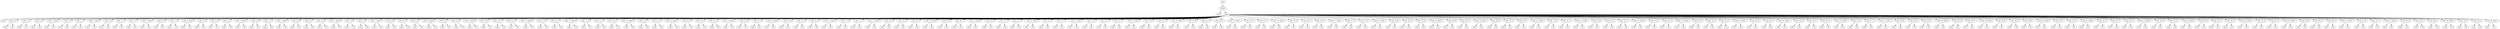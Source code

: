 digraph default {
    root_745 [label="root"];
    default_746 [label="default"];
    plate_747 [label="plate"];
    holes_748 [label="holes"];
    cage_749 [label="cage"];
    slit_750 [label="\('slit',\ 0,\ 0\)"];
    cage_751 [label="cage"];
    slit_752 [label="slit"];
    slit_753 [label="\('slit',\ 0,\ 1\)"];
    cage_754 [label="cage"];
    slit_755 [label="slit"];
    slit_756 [label="\('slit',\ 0,\ 2\)"];
    cage_757 [label="cage"];
    slit_758 [label="slit"];
    slit_759 [label="\('slit',\ 1,\ 'front'\)"];
    cage_760 [label="cage"];
    slit_761 [label="slit"];
    slit_762 [label="\('slit',\ 1,\ 0\)"];
    cage_763 [label="cage"];
    slit_764 [label="slit"];
    slit_765 [label="\('slit',\ 1,\ 1\)"];
    cage_766 [label="cage"];
    slit_767 [label="slit"];
    slit_768 [label="\('slit',\ 1,\ 'back'\)"];
    cage_769 [label="cage"];
    slit_770 [label="slit"];
    slit_771 [label="\('slit',\ 2,\ 0\)"];
    cage_772 [label="cage"];
    slit_773 [label="slit"];
    slit_774 [label="\('slit',\ 2,\ 1\)"];
    cage_775 [label="cage"];
    slit_776 [label="slit"];
    slit_777 [label="\('slit',\ 2,\ 2\)"];
    cage_778 [label="cage"];
    slit_779 [label="slit"];
    slit_780 [label="\('slit',\ 3,\ 'front'\)"];
    cage_781 [label="cage"];
    slit_782 [label="slit"];
    slit_783 [label="\('slit',\ 3,\ 0\)"];
    cage_784 [label="cage"];
    slit_785 [label="slit"];
    slit_786 [label="\('slit',\ 3,\ 1\)"];
    cage_787 [label="cage"];
    slit_788 [label="slit"];
    slit_789 [label="\('slit',\ 3,\ 'back'\)"];
    cage_790 [label="cage"];
    slit_791 [label="slit"];
    slit_792 [label="\('slit',\ 4,\ 0\)"];
    cage_793 [label="cage"];
    slit_794 [label="slit"];
    slit_795 [label="\('slit',\ 4,\ 1\)"];
    cage_796 [label="cage"];
    slit_797 [label="slit"];
    slit_798 [label="\('slit',\ 4,\ 2\)"];
    cage_799 [label="cage"];
    slit_800 [label="slit"];
    slit_801 [label="\('slit',\ 5,\ 'front'\)"];
    cage_802 [label="cage"];
    slit_803 [label="slit"];
    slit_804 [label="\('slit',\ 5,\ 0\)"];
    cage_805 [label="cage"];
    slit_806 [label="slit"];
    slit_807 [label="\('slit',\ 5,\ 1\)"];
    cage_808 [label="cage"];
    slit_809 [label="slit"];
    slit_810 [label="\('slit',\ 5,\ 'back'\)"];
    cage_811 [label="cage"];
    slit_812 [label="slit"];
    slit_813 [label="\('slit',\ 6,\ 0\)"];
    cage_814 [label="cage"];
    slit_815 [label="slit"];
    slit_816 [label="\('slit',\ 6,\ 1\)"];
    cage_817 [label="cage"];
    slit_818 [label="slit"];
    slit_819 [label="\('slit',\ 6,\ 2\)"];
    cage_820 [label="cage"];
    slit_821 [label="slit"];
    slit_822 [label="\('slit',\ 7,\ 'front'\)"];
    cage_823 [label="cage"];
    slit_824 [label="slit"];
    slit_825 [label="\('slit',\ 7,\ 0\)"];
    cage_826 [label="cage"];
    slit_827 [label="slit"];
    slit_828 [label="\('slit',\ 7,\ 1\)"];
    cage_829 [label="cage"];
    slit_830 [label="slit"];
    slit_831 [label="\('slit',\ 7,\ 'back'\)"];
    cage_832 [label="cage"];
    slit_833 [label="slit"];
    slit_834 [label="\('slit',\ 8,\ 0\)"];
    cage_835 [label="cage"];
    slit_836 [label="slit"];
    slit_837 [label="\('slit',\ 8,\ 1\)"];
    cage_838 [label="cage"];
    slit_839 [label="slit"];
    slit_840 [label="\('slit',\ 8,\ 2\)"];
    cage_841 [label="cage"];
    slit_842 [label="slit"];
    slit_843 [label="\('slit',\ 9,\ 'front'\)"];
    cage_844 [label="cage"];
    slit_845 [label="slit"];
    slit_846 [label="\('slit',\ 9,\ 0\)"];
    cage_847 [label="cage"];
    slit_848 [label="slit"];
    slit_849 [label="\('slit',\ 9,\ 1\)"];
    cage_850 [label="cage"];
    slit_851 [label="slit"];
    slit_852 [label="\('slit',\ 9,\ 'back'\)"];
    cage_853 [label="cage"];
    slit_854 [label="slit"];
    slit_855 [label="\('slit',\ 10,\ 0\)"];
    cage_856 [label="cage"];
    slit_857 [label="slit"];
    slit_858 [label="\('slit',\ 10,\ 1\)"];
    cage_859 [label="cage"];
    slit_860 [label="slit"];
    slit_861 [label="\('slit',\ 10,\ 2\)"];
    cage_862 [label="cage"];
    slit_863 [label="slit"];
    slit_864 [label="\('slit',\ 11,\ 'front'\)"];
    cage_865 [label="cage"];
    slit_866 [label="slit"];
    slit_867 [label="\('slit',\ 11,\ 0\)"];
    cage_868 [label="cage"];
    slit_869 [label="slit"];
    slit_870 [label="\('slit',\ 11,\ 1\)"];
    cage_871 [label="cage"];
    slit_872 [label="slit"];
    slit_873 [label="\('slit',\ 11,\ 'back'\)"];
    cage_874 [label="cage"];
    slit_875 [label="slit"];
    slit_876 [label="\('slit',\ 12,\ 0\)"];
    cage_877 [label="cage"];
    slit_878 [label="slit"];
    slit_879 [label="\('slit',\ 12,\ 1\)"];
    cage_880 [label="cage"];
    slit_881 [label="slit"];
    slit_882 [label="\('slit',\ 12,\ 2\)"];
    cage_883 [label="cage"];
    slit_884 [label="slit"];
    slit_885 [label="\('slit',\ 13,\ 'front'\)"];
    cage_886 [label="cage"];
    slit_887 [label="slit"];
    slit_888 [label="\('slit',\ 13,\ 0\)"];
    cage_889 [label="cage"];
    slit_890 [label="slit"];
    slit_891 [label="\('slit',\ 13,\ 1\)"];
    cage_892 [label="cage"];
    slit_893 [label="slit"];
    slit_894 [label="\('slit',\ 13,\ 'back'\)"];
    cage_895 [label="cage"];
    slit_896 [label="slit"];
    slit_897 [label="\('slit',\ 14,\ 0\)"];
    cage_898 [label="cage"];
    slit_899 [label="slit"];
    slit_900 [label="\('slit',\ 14,\ 1\)"];
    cage_901 [label="cage"];
    slit_902 [label="slit"];
    slit_903 [label="\('slit',\ 14,\ 2\)"];
    cage_904 [label="cage"];
    slit_905 [label="slit"];
    slit_906 [label="\('slit',\ 15,\ 'front'\)"];
    cage_907 [label="cage"];
    slit_908 [label="slit"];
    slit_909 [label="\('slit',\ 15,\ 0\)"];
    cage_910 [label="cage"];
    slit_911 [label="slit"];
    slit_912 [label="\('slit',\ 15,\ 1\)"];
    cage_913 [label="cage"];
    slit_914 [label="slit"];
    slit_915 [label="\('slit',\ 15,\ 'back'\)"];
    cage_916 [label="cage"];
    slit_917 [label="slit"];
    slit_918 [label="\('slit',\ 16,\ 0\)"];
    cage_919 [label="cage"];
    slit_920 [label="slit"];
    slit_921 [label="\('slit',\ 16,\ 1\)"];
    cage_922 [label="cage"];
    slit_923 [label="slit"];
    slit_924 [label="\('slit',\ 16,\ 2\)"];
    cage_925 [label="cage"];
    slit_926 [label="slit"];
    slit_927 [label="\('slit',\ 17,\ 'front'\)"];
    cage_928 [label="cage"];
    slit_929 [label="slit"];
    slit_930 [label="\('slit',\ 17,\ 0\)"];
    cage_931 [label="cage"];
    slit_932 [label="slit"];
    slit_933 [label="\('slit',\ 17,\ 1\)"];
    cage_934 [label="cage"];
    slit_935 [label="slit"];
    slit_936 [label="\('slit',\ 17,\ 'back'\)"];
    cage_937 [label="cage"];
    slit_938 [label="slit"];
    slit_939 [label="\('slit',\ 18,\ 0\)"];
    cage_940 [label="cage"];
    slit_941 [label="slit"];
    slit_942 [label="\('slit',\ 18,\ 1\)"];
    cage_943 [label="cage"];
    slit_944 [label="slit"];
    slit_945 [label="\('slit',\ 18,\ 2\)"];
    cage_946 [label="cage"];
    slit_947 [label="slit"];
    slit_948 [label="\('slit',\ 19,\ 'front'\)"];
    cage_949 [label="cage"];
    slit_950 [label="slit"];
    slit_951 [label="\('slit',\ 19,\ 0\)"];
    cage_952 [label="cage"];
    slit_953 [label="slit"];
    slit_954 [label="\('slit',\ 19,\ 1\)"];
    cage_955 [label="cage"];
    slit_956 [label="slit"];
    slit_957 [label="\('slit',\ 19,\ 'back'\)"];
    cage_958 [label="cage"];
    slit_959 [label="slit"];
    slit_960 [label="\('slit',\ 20,\ 0\)"];
    cage_961 [label="cage"];
    slit_962 [label="slit"];
    slit_963 [label="\('slit',\ 20,\ 1\)"];
    cage_964 [label="cage"];
    slit_965 [label="slit"];
    slit_966 [label="\('slit',\ 20,\ 2\)"];
    cage_967 [label="cage"];
    slit_968 [label="slit"];
    slit_969 [label="\('slit',\ 21,\ 'front'\)"];
    cage_970 [label="cage"];
    slit_971 [label="slit"];
    slit_972 [label="\('slit',\ 21,\ 0\)"];
    cage_973 [label="cage"];
    slit_974 [label="slit"];
    slit_975 [label="\('slit',\ 21,\ 1\)"];
    cage_976 [label="cage"];
    slit_977 [label="slit"];
    slit_978 [label="\('slit',\ 21,\ 'back'\)"];
    cage_979 [label="cage"];
    slit_980 [label="slit"];
    slit_981 [label="\('slit',\ 22,\ 0\)"];
    cage_982 [label="cage"];
    slit_983 [label="slit"];
    slit_984 [label="\('slit',\ 22,\ 1\)"];
    cage_985 [label="cage"];
    slit_986 [label="slit"];
    slit_987 [label="\('slit',\ 22,\ 2\)"];
    cage_988 [label="cage"];
    slit_989 [label="slit"];
    slit_990 [label="\('slit',\ 23,\ 'front'\)"];
    cage_991 [label="cage"];
    slit_992 [label="slit"];
    slit_993 [label="\('slit',\ 23,\ 0\)"];
    cage_994 [label="cage"];
    slit_995 [label="slit"];
    slit_996 [label="\('slit',\ 23,\ 1\)"];
    cage_997 [label="cage"];
    slit_998 [label="slit"];
    slit_999 [label="\('slit',\ 23,\ 'back'\)"];
    cage_1000 [label="cage"];
    slit_1001 [label="slit"];
    slit_1002 [label="\('slit',\ 24,\ 0\)"];
    cage_1003 [label="cage"];
    slit_1004 [label="slit"];
    slit_1005 [label="\('slit',\ 24,\ 1\)"];
    cage_1006 [label="cage"];
    slit_1007 [label="slit"];
    slit_1008 [label="\('slit',\ 24,\ 2\)"];
    cage_1009 [label="cage"];
    slit_1010 [label="slit"];
    slit_1011 [label="\('slit',\ 25,\ 'front'\)"];
    cage_1012 [label="cage"];
    slit_1013 [label="slit"];
    slit_1014 [label="\('slit',\ 25,\ 0\)"];
    cage_1015 [label="cage"];
    slit_1016 [label="slit"];
    slit_1017 [label="\('slit',\ 25,\ 1\)"];
    cage_1018 [label="cage"];
    slit_1019 [label="slit"];
    slit_1020 [label="\('slit',\ 25,\ 'back'\)"];
    cage_1021 [label="cage"];
    slit_1022 [label="slit"];
    slit_1023 [label="\('slit',\ 26,\ 0\)"];
    cage_1024 [label="cage"];
    slit_1025 [label="slit"];
    slit_1026 [label="\('slit',\ 26,\ 1\)"];
    cage_1027 [label="cage"];
    slit_1028 [label="slit"];
    slit_1029 [label="\('slit',\ 26,\ 2\)"];
    cage_1030 [label="cage"];
    slit_1031 [label="slit"];
    slit_1032 [label="\('slit',\ 27,\ 'front'\)"];
    cage_1033 [label="cage"];
    slit_1034 [label="slit"];
    slit_1035 [label="\('slit',\ 27,\ 0\)"];
    cage_1036 [label="cage"];
    slit_1037 [label="slit"];
    slit_1038 [label="\('slit',\ 27,\ 1\)"];
    cage_1039 [label="cage"];
    slit_1040 [label="slit"];
    slit_1041 [label="\('slit',\ 27,\ 'back'\)"];
    cage_1042 [label="cage"];
    slit_1043 [label="slit"];
    slit_1044 [label="\('slit',\ 28,\ 0\)"];
    cage_1045 [label="cage"];
    slit_1046 [label="slit"];
    slit_1047 [label="\('slit',\ 28,\ 1\)"];
    cage_1048 [label="cage"];
    slit_1049 [label="slit"];
    slit_1050 [label="\('slit',\ 28,\ 2\)"];
    cage_1051 [label="cage"];
    slit_1052 [label="slit"];
    slit_1053 [label="\('slit',\ 29,\ 'front'\)"];
    cage_1054 [label="cage"];
    slit_1055 [label="slit"];
    slit_1056 [label="\('slit',\ 29,\ 0\)"];
    cage_1057 [label="cage"];
    slit_1058 [label="slit"];
    slit_1059 [label="\('slit',\ 29,\ 1\)"];
    cage_1060 [label="cage"];
    slit_1061 [label="slit"];
    slit_1062 [label="\('slit',\ 29,\ 'back'\)"];
    cage_1063 [label="cage"];
    slit_1064 [label="slit"];
    slit_1065 [label="\('slit',\ 30,\ 0\)"];
    cage_1066 [label="cage"];
    slit_1067 [label="slit"];
    slit_1068 [label="\('slit',\ 30,\ 1\)"];
    cage_1069 [label="cage"];
    slit_1070 [label="slit"];
    slit_1071 [label="\('slit',\ 30,\ 2\)"];
    cage_1072 [label="cage"];
    slit_1073 [label="slit"];
    slit_1074 [label="\('slit',\ 31,\ 'front'\)"];
    cage_1075 [label="cage"];
    slit_1076 [label="slit"];
    slit_1077 [label="\('slit',\ 31,\ 0\)"];
    cage_1078 [label="cage"];
    slit_1079 [label="slit"];
    slit_1080 [label="\('slit',\ 31,\ 1\)"];
    cage_1081 [label="cage"];
    slit_1082 [label="slit"];
    slit_1083 [label="\('slit',\ 31,\ 'back'\)"];
    cage_1084 [label="cage"];
    slit_1085 [label="slit"];
    slit_1086 [label="\('slit',\ 32,\ 0\)"];
    cage_1087 [label="cage"];
    slit_1088 [label="slit"];
    slit_1089 [label="\('slit',\ 32,\ 1\)"];
    cage_1090 [label="cage"];
    slit_1091 [label="slit"];
    slit_1092 [label="\('slit',\ 32,\ 2\)"];
    cage_1093 [label="cage"];
    slit_1094 [label="slit"];
    slit_1095 [label="\('slit',\ 33,\ 'front'\)"];
    cage_1096 [label="cage"];
    slit_1097 [label="slit"];
    slit_1098 [label="\('slit',\ 33,\ 0\)"];
    cage_1099 [label="cage"];
    slit_1100 [label="slit"];
    slit_1101 [label="\('slit',\ 33,\ 1\)"];
    cage_1102 [label="cage"];
    slit_1103 [label="slit"];
    slit_1104 [label="\('slit',\ 33,\ 'back'\)"];
    cage_1105 [label="cage"];
    slit_1106 [label="slit"];
    slit_1107 [label="\('slit',\ 34,\ 0\)"];
    cage_1108 [label="cage"];
    slit_1109 [label="slit"];
    slit_1110 [label="\('slit',\ 34,\ 1\)"];
    cage_1111 [label="cage"];
    slit_1112 [label="slit"];
    slit_1113 [label="\('slit',\ 34,\ 2\)"];
    cage_1114 [label="cage"];
    slit_1115 [label="slit"];
    slit_1116 [label="\('slit',\ 35,\ 'front'\)"];
    cage_1117 [label="cage"];
    slit_1118 [label="slit"];
    slit_1119 [label="\('slit',\ 35,\ 0\)"];
    cage_1120 [label="cage"];
    slit_1121 [label="slit"];
    slit_1122 [label="\('slit',\ 35,\ 1\)"];
    cage_1123 [label="cage"];
    slit_1124 [label="slit"];
    slit_1125 [label="\('slit',\ 35,\ 'back'\)"];
    cage_1126 [label="cage"];
    slit_1127 [label="slit"];
    slit_1128 [label="\('slit',\ 36,\ 0\)"];
    cage_1129 [label="cage"];
    slit_1130 [label="slit"];
    slit_1131 [label="\('slit',\ 36,\ 1\)"];
    cage_1132 [label="cage"];
    slit_1133 [label="slit"];
    slit_1134 [label="\('slit',\ 36,\ 2\)"];
    cage_1135 [label="cage"];
    slit_1136 [label="slit"];
    slit_1137 [label="\('slit',\ 37,\ 'front'\)"];
    cage_1138 [label="cage"];
    slit_1139 [label="slit"];
    slit_1140 [label="\('slit',\ 37,\ 0\)"];
    cage_1141 [label="cage"];
    slit_1142 [label="slit"];
    slit_1143 [label="\('slit',\ 37,\ 1\)"];
    cage_1144 [label="cage"];
    slit_1145 [label="slit"];
    slit_1146 [label="\('slit',\ 37,\ 'back'\)"];
    cage_1147 [label="cage"];
    slit_1148 [label="slit"];
    slit_1149 [label="\('slit',\ 38,\ 0\)"];
    cage_1150 [label="cage"];
    slit_1151 [label="slit"];
    slit_1152 [label="\('slit',\ 38,\ 1\)"];
    cage_1153 [label="cage"];
    slit_1154 [label="slit"];
    slit_1155 [label="\('slit',\ 38,\ 2\)"];
    cage_1156 [label="cage"];
    slit_1157 [label="slit"];
    slit_1158 [label="\('slit',\ 39,\ 'front'\)"];
    cage_1159 [label="cage"];
    slit_1160 [label="slit"];
    slit_1161 [label="\('slit',\ 39,\ 0\)"];
    cage_1162 [label="cage"];
    slit_1163 [label="slit"];
    slit_1164 [label="\('slit',\ 39,\ 1\)"];
    cage_1165 [label="cage"];
    slit_1166 [label="slit"];
    slit_1167 [label="\('slit',\ 39,\ 'back'\)"];
    cage_1168 [label="cage"];
    slit_1169 [label="slit"];
    slit_1170 [label="\('slit',\ 40,\ 0\)"];
    cage_1171 [label="cage"];
    slit_1172 [label="slit"];
    slit_1173 [label="\('slit',\ 40,\ 1\)"];
    cage_1174 [label="cage"];
    slit_1175 [label="slit"];
    slit_1176 [label="\('slit',\ 40,\ 2\)"];
    cage_1177 [label="cage"];
    slit_1178 [label="slit"];
    slit_1179 [label="\('slit',\ 41,\ 'front'\)"];
    cage_1180 [label="cage"];
    slit_1181 [label="slit"];
    slit_1182 [label="\('slit',\ 41,\ 0\)"];
    cage_1183 [label="cage"];
    slit_1184 [label="slit"];
    slit_1185 [label="\('slit',\ 41,\ 1\)"];
    cage_1186 [label="cage"];
    slit_1187 [label="slit"];
    slit_1188 [label="\('slit',\ 41,\ 'back'\)"];
    cage_1189 [label="cage"];
    slit_1190 [label="slit"];
    slit_1191 [label="\('slit',\ 42,\ 0\)"];
    cage_1192 [label="cage"];
    slit_1193 [label="slit"];
    slit_1194 [label="\('slit',\ 42,\ 1\)"];
    cage_1195 [label="cage"];
    slit_1196 [label="slit"];
    slit_1197 [label="\('slit',\ 42,\ 2\)"];
    cage_1198 [label="cage"];
    slit_1199 [label="slit"];
    slit_1200 [label="\('slit',\ 43,\ 'front'\)"];
    cage_1201 [label="cage"];
    slit_1202 [label="slit"];
    slit_1203 [label="\('slit',\ 43,\ 0\)"];
    cage_1204 [label="cage"];
    slit_1205 [label="slit"];
    slit_1206 [label="\('slit',\ 43,\ 1\)"];
    cage_1207 [label="cage"];
    slit_1208 [label="slit"];
    slit_1209 [label="\('slit',\ 43,\ 'back'\)"];
    cage_1210 [label="cage"];
    slit_1211 [label="slit"];
    slit_1212 [label="\('slit',\ 44,\ 0\)"];
    cage_1213 [label="cage"];
    slit_1214 [label="slit"];
    slit_1215 [label="\('slit',\ 44,\ 1\)"];
    cage_1216 [label="cage"];
    slit_1217 [label="slit"];
    slit_1218 [label="\('slit',\ 44,\ 2\)"];
    cage_1219 [label="cage"];
    slit_1220 [label="slit"];
    slit_1221 [label="\('slit',\ 45,\ 'front'\)"];
    cage_1222 [label="cage"];
    slit_1223 [label="slit"];
    slit_1224 [label="\('slit',\ 45,\ 0\)"];
    cage_1225 [label="cage"];
    slit_1226 [label="slit"];
    slit_1227 [label="\('slit',\ 45,\ 1\)"];
    cage_1228 [label="cage"];
    slit_1229 [label="slit"];
    slit_1230 [label="\('slit',\ 45,\ 'back'\)"];
    cage_1231 [label="cage"];
    slit_1232 [label="slit"];
    slit_1233 [label="\('slit',\ 46,\ 0\)"];
    cage_1234 [label="cage"];
    slit_1235 [label="slit"];
    slit_1236 [label="\('slit',\ 46,\ 1\)"];
    cage_1237 [label="cage"];
    slit_1238 [label="slit"];
    slit_1239 [label="\('slit',\ 46,\ 2\)"];
    cage_1240 [label="cage"];
    slit_1241 [label="slit"];
    slit_1242 [label="\('slit',\ 47,\ 'front'\)"];
    cage_1243 [label="cage"];
    slit_1244 [label="slit"];
    slit_1245 [label="\('slit',\ 47,\ 0\)"];
    cage_1246 [label="cage"];
    slit_1247 [label="slit"];
    slit_1248 [label="\('slit',\ 47,\ 1\)"];
    cage_1249 [label="cage"];
    slit_1250 [label="slit"];
    slit_1251 [label="\('slit',\ 47,\ 'back'\)"];
    cage_1252 [label="cage"];
    slit_1253 [label="slit"];
    slit_1254 [label="\('slit',\ 48,\ 0\)"];
    cage_1255 [label="cage"];
    slit_1256 [label="slit"];
    slit_1257 [label="\('slit',\ 48,\ 1\)"];
    cage_1258 [label="cage"];
    slit_1259 [label="slit"];
    slit_1260 [label="\('slit',\ 48,\ 2\)"];
    cage_1261 [label="cage"];
    slit_1262 [label="slit"];
    slit_1263 [label="\('slit',\ 49,\ 'front'\)"];
    cage_1264 [label="cage"];
    slit_1265 [label="slit"];
    slit_1266 [label="\('slit',\ 49,\ 0\)"];
    cage_1267 [label="cage"];
    slit_1268 [label="slit"];
    slit_1269 [label="\('slit',\ 49,\ 1\)"];
    cage_1270 [label="cage"];
    slit_1271 [label="slit"];
    slit_1272 [label="\('slit',\ 49,\ 'back'\)"];
    cage_1273 [label="cage"];
    slit_1274 [label="slit"];
    root_745 -> default_746;
    default_746 -> plate_747;
    default_746 -> holes_748;
    holes_748 -> cage_749;
    holes_748 -> slit_750;
    slit_750 -> cage_751;
    slit_750 -> slit_752;
    holes_748 -> slit_753;
    slit_753 -> cage_754;
    slit_753 -> slit_755;
    holes_748 -> slit_756;
    slit_756 -> cage_757;
    slit_756 -> slit_758;
    holes_748 -> slit_759;
    slit_759 -> cage_760;
    slit_759 -> slit_761;
    holes_748 -> slit_762;
    slit_762 -> cage_763;
    slit_762 -> slit_764;
    holes_748 -> slit_765;
    slit_765 -> cage_766;
    slit_765 -> slit_767;
    holes_748 -> slit_768;
    slit_768 -> cage_769;
    slit_768 -> slit_770;
    holes_748 -> slit_771;
    slit_771 -> cage_772;
    slit_771 -> slit_773;
    holes_748 -> slit_774;
    slit_774 -> cage_775;
    slit_774 -> slit_776;
    holes_748 -> slit_777;
    slit_777 -> cage_778;
    slit_777 -> slit_779;
    holes_748 -> slit_780;
    slit_780 -> cage_781;
    slit_780 -> slit_782;
    holes_748 -> slit_783;
    slit_783 -> cage_784;
    slit_783 -> slit_785;
    holes_748 -> slit_786;
    slit_786 -> cage_787;
    slit_786 -> slit_788;
    holes_748 -> slit_789;
    slit_789 -> cage_790;
    slit_789 -> slit_791;
    holes_748 -> slit_792;
    slit_792 -> cage_793;
    slit_792 -> slit_794;
    holes_748 -> slit_795;
    slit_795 -> cage_796;
    slit_795 -> slit_797;
    holes_748 -> slit_798;
    slit_798 -> cage_799;
    slit_798 -> slit_800;
    holes_748 -> slit_801;
    slit_801 -> cage_802;
    slit_801 -> slit_803;
    holes_748 -> slit_804;
    slit_804 -> cage_805;
    slit_804 -> slit_806;
    holes_748 -> slit_807;
    slit_807 -> cage_808;
    slit_807 -> slit_809;
    holes_748 -> slit_810;
    slit_810 -> cage_811;
    slit_810 -> slit_812;
    holes_748 -> slit_813;
    slit_813 -> cage_814;
    slit_813 -> slit_815;
    holes_748 -> slit_816;
    slit_816 -> cage_817;
    slit_816 -> slit_818;
    holes_748 -> slit_819;
    slit_819 -> cage_820;
    slit_819 -> slit_821;
    holes_748 -> slit_822;
    slit_822 -> cage_823;
    slit_822 -> slit_824;
    holes_748 -> slit_825;
    slit_825 -> cage_826;
    slit_825 -> slit_827;
    holes_748 -> slit_828;
    slit_828 -> cage_829;
    slit_828 -> slit_830;
    holes_748 -> slit_831;
    slit_831 -> cage_832;
    slit_831 -> slit_833;
    holes_748 -> slit_834;
    slit_834 -> cage_835;
    slit_834 -> slit_836;
    holes_748 -> slit_837;
    slit_837 -> cage_838;
    slit_837 -> slit_839;
    holes_748 -> slit_840;
    slit_840 -> cage_841;
    slit_840 -> slit_842;
    holes_748 -> slit_843;
    slit_843 -> cage_844;
    slit_843 -> slit_845;
    holes_748 -> slit_846;
    slit_846 -> cage_847;
    slit_846 -> slit_848;
    holes_748 -> slit_849;
    slit_849 -> cage_850;
    slit_849 -> slit_851;
    holes_748 -> slit_852;
    slit_852 -> cage_853;
    slit_852 -> slit_854;
    holes_748 -> slit_855;
    slit_855 -> cage_856;
    slit_855 -> slit_857;
    holes_748 -> slit_858;
    slit_858 -> cage_859;
    slit_858 -> slit_860;
    holes_748 -> slit_861;
    slit_861 -> cage_862;
    slit_861 -> slit_863;
    holes_748 -> slit_864;
    slit_864 -> cage_865;
    slit_864 -> slit_866;
    holes_748 -> slit_867;
    slit_867 -> cage_868;
    slit_867 -> slit_869;
    holes_748 -> slit_870;
    slit_870 -> cage_871;
    slit_870 -> slit_872;
    holes_748 -> slit_873;
    slit_873 -> cage_874;
    slit_873 -> slit_875;
    holes_748 -> slit_876;
    slit_876 -> cage_877;
    slit_876 -> slit_878;
    holes_748 -> slit_879;
    slit_879 -> cage_880;
    slit_879 -> slit_881;
    holes_748 -> slit_882;
    slit_882 -> cage_883;
    slit_882 -> slit_884;
    holes_748 -> slit_885;
    slit_885 -> cage_886;
    slit_885 -> slit_887;
    holes_748 -> slit_888;
    slit_888 -> cage_889;
    slit_888 -> slit_890;
    holes_748 -> slit_891;
    slit_891 -> cage_892;
    slit_891 -> slit_893;
    holes_748 -> slit_894;
    slit_894 -> cage_895;
    slit_894 -> slit_896;
    holes_748 -> slit_897;
    slit_897 -> cage_898;
    slit_897 -> slit_899;
    holes_748 -> slit_900;
    slit_900 -> cage_901;
    slit_900 -> slit_902;
    holes_748 -> slit_903;
    slit_903 -> cage_904;
    slit_903 -> slit_905;
    holes_748 -> slit_906;
    slit_906 -> cage_907;
    slit_906 -> slit_908;
    holes_748 -> slit_909;
    slit_909 -> cage_910;
    slit_909 -> slit_911;
    holes_748 -> slit_912;
    slit_912 -> cage_913;
    slit_912 -> slit_914;
    holes_748 -> slit_915;
    slit_915 -> cage_916;
    slit_915 -> slit_917;
    holes_748 -> slit_918;
    slit_918 -> cage_919;
    slit_918 -> slit_920;
    holes_748 -> slit_921;
    slit_921 -> cage_922;
    slit_921 -> slit_923;
    holes_748 -> slit_924;
    slit_924 -> cage_925;
    slit_924 -> slit_926;
    holes_748 -> slit_927;
    slit_927 -> cage_928;
    slit_927 -> slit_929;
    holes_748 -> slit_930;
    slit_930 -> cage_931;
    slit_930 -> slit_932;
    holes_748 -> slit_933;
    slit_933 -> cage_934;
    slit_933 -> slit_935;
    holes_748 -> slit_936;
    slit_936 -> cage_937;
    slit_936 -> slit_938;
    holes_748 -> slit_939;
    slit_939 -> cage_940;
    slit_939 -> slit_941;
    holes_748 -> slit_942;
    slit_942 -> cage_943;
    slit_942 -> slit_944;
    holes_748 -> slit_945;
    slit_945 -> cage_946;
    slit_945 -> slit_947;
    holes_748 -> slit_948;
    slit_948 -> cage_949;
    slit_948 -> slit_950;
    holes_748 -> slit_951;
    slit_951 -> cage_952;
    slit_951 -> slit_953;
    holes_748 -> slit_954;
    slit_954 -> cage_955;
    slit_954 -> slit_956;
    holes_748 -> slit_957;
    slit_957 -> cage_958;
    slit_957 -> slit_959;
    holes_748 -> slit_960;
    slit_960 -> cage_961;
    slit_960 -> slit_962;
    holes_748 -> slit_963;
    slit_963 -> cage_964;
    slit_963 -> slit_965;
    holes_748 -> slit_966;
    slit_966 -> cage_967;
    slit_966 -> slit_968;
    holes_748 -> slit_969;
    slit_969 -> cage_970;
    slit_969 -> slit_971;
    holes_748 -> slit_972;
    slit_972 -> cage_973;
    slit_972 -> slit_974;
    holes_748 -> slit_975;
    slit_975 -> cage_976;
    slit_975 -> slit_977;
    holes_748 -> slit_978;
    slit_978 -> cage_979;
    slit_978 -> slit_980;
    holes_748 -> slit_981;
    slit_981 -> cage_982;
    slit_981 -> slit_983;
    holes_748 -> slit_984;
    slit_984 -> cage_985;
    slit_984 -> slit_986;
    holes_748 -> slit_987;
    slit_987 -> cage_988;
    slit_987 -> slit_989;
    holes_748 -> slit_990;
    slit_990 -> cage_991;
    slit_990 -> slit_992;
    holes_748 -> slit_993;
    slit_993 -> cage_994;
    slit_993 -> slit_995;
    holes_748 -> slit_996;
    slit_996 -> cage_997;
    slit_996 -> slit_998;
    holes_748 -> slit_999;
    slit_999 -> cage_1000;
    slit_999 -> slit_1001;
    holes_748 -> slit_1002;
    slit_1002 -> cage_1003;
    slit_1002 -> slit_1004;
    holes_748 -> slit_1005;
    slit_1005 -> cage_1006;
    slit_1005 -> slit_1007;
    holes_748 -> slit_1008;
    slit_1008 -> cage_1009;
    slit_1008 -> slit_1010;
    holes_748 -> slit_1011;
    slit_1011 -> cage_1012;
    slit_1011 -> slit_1013;
    holes_748 -> slit_1014;
    slit_1014 -> cage_1015;
    slit_1014 -> slit_1016;
    holes_748 -> slit_1017;
    slit_1017 -> cage_1018;
    slit_1017 -> slit_1019;
    holes_748 -> slit_1020;
    slit_1020 -> cage_1021;
    slit_1020 -> slit_1022;
    holes_748 -> slit_1023;
    slit_1023 -> cage_1024;
    slit_1023 -> slit_1025;
    holes_748 -> slit_1026;
    slit_1026 -> cage_1027;
    slit_1026 -> slit_1028;
    holes_748 -> slit_1029;
    slit_1029 -> cage_1030;
    slit_1029 -> slit_1031;
    holes_748 -> slit_1032;
    slit_1032 -> cage_1033;
    slit_1032 -> slit_1034;
    holes_748 -> slit_1035;
    slit_1035 -> cage_1036;
    slit_1035 -> slit_1037;
    holes_748 -> slit_1038;
    slit_1038 -> cage_1039;
    slit_1038 -> slit_1040;
    holes_748 -> slit_1041;
    slit_1041 -> cage_1042;
    slit_1041 -> slit_1043;
    holes_748 -> slit_1044;
    slit_1044 -> cage_1045;
    slit_1044 -> slit_1046;
    holes_748 -> slit_1047;
    slit_1047 -> cage_1048;
    slit_1047 -> slit_1049;
    holes_748 -> slit_1050;
    slit_1050 -> cage_1051;
    slit_1050 -> slit_1052;
    holes_748 -> slit_1053;
    slit_1053 -> cage_1054;
    slit_1053 -> slit_1055;
    holes_748 -> slit_1056;
    slit_1056 -> cage_1057;
    slit_1056 -> slit_1058;
    holes_748 -> slit_1059;
    slit_1059 -> cage_1060;
    slit_1059 -> slit_1061;
    holes_748 -> slit_1062;
    slit_1062 -> cage_1063;
    slit_1062 -> slit_1064;
    holes_748 -> slit_1065;
    slit_1065 -> cage_1066;
    slit_1065 -> slit_1067;
    holes_748 -> slit_1068;
    slit_1068 -> cage_1069;
    slit_1068 -> slit_1070;
    holes_748 -> slit_1071;
    slit_1071 -> cage_1072;
    slit_1071 -> slit_1073;
    holes_748 -> slit_1074;
    slit_1074 -> cage_1075;
    slit_1074 -> slit_1076;
    holes_748 -> slit_1077;
    slit_1077 -> cage_1078;
    slit_1077 -> slit_1079;
    holes_748 -> slit_1080;
    slit_1080 -> cage_1081;
    slit_1080 -> slit_1082;
    holes_748 -> slit_1083;
    slit_1083 -> cage_1084;
    slit_1083 -> slit_1085;
    holes_748 -> slit_1086;
    slit_1086 -> cage_1087;
    slit_1086 -> slit_1088;
    holes_748 -> slit_1089;
    slit_1089 -> cage_1090;
    slit_1089 -> slit_1091;
    holes_748 -> slit_1092;
    slit_1092 -> cage_1093;
    slit_1092 -> slit_1094;
    holes_748 -> slit_1095;
    slit_1095 -> cage_1096;
    slit_1095 -> slit_1097;
    holes_748 -> slit_1098;
    slit_1098 -> cage_1099;
    slit_1098 -> slit_1100;
    holes_748 -> slit_1101;
    slit_1101 -> cage_1102;
    slit_1101 -> slit_1103;
    holes_748 -> slit_1104;
    slit_1104 -> cage_1105;
    slit_1104 -> slit_1106;
    holes_748 -> slit_1107;
    slit_1107 -> cage_1108;
    slit_1107 -> slit_1109;
    holes_748 -> slit_1110;
    slit_1110 -> cage_1111;
    slit_1110 -> slit_1112;
    holes_748 -> slit_1113;
    slit_1113 -> cage_1114;
    slit_1113 -> slit_1115;
    holes_748 -> slit_1116;
    slit_1116 -> cage_1117;
    slit_1116 -> slit_1118;
    holes_748 -> slit_1119;
    slit_1119 -> cage_1120;
    slit_1119 -> slit_1121;
    holes_748 -> slit_1122;
    slit_1122 -> cage_1123;
    slit_1122 -> slit_1124;
    holes_748 -> slit_1125;
    slit_1125 -> cage_1126;
    slit_1125 -> slit_1127;
    holes_748 -> slit_1128;
    slit_1128 -> cage_1129;
    slit_1128 -> slit_1130;
    holes_748 -> slit_1131;
    slit_1131 -> cage_1132;
    slit_1131 -> slit_1133;
    holes_748 -> slit_1134;
    slit_1134 -> cage_1135;
    slit_1134 -> slit_1136;
    holes_748 -> slit_1137;
    slit_1137 -> cage_1138;
    slit_1137 -> slit_1139;
    holes_748 -> slit_1140;
    slit_1140 -> cage_1141;
    slit_1140 -> slit_1142;
    holes_748 -> slit_1143;
    slit_1143 -> cage_1144;
    slit_1143 -> slit_1145;
    holes_748 -> slit_1146;
    slit_1146 -> cage_1147;
    slit_1146 -> slit_1148;
    holes_748 -> slit_1149;
    slit_1149 -> cage_1150;
    slit_1149 -> slit_1151;
    holes_748 -> slit_1152;
    slit_1152 -> cage_1153;
    slit_1152 -> slit_1154;
    holes_748 -> slit_1155;
    slit_1155 -> cage_1156;
    slit_1155 -> slit_1157;
    holes_748 -> slit_1158;
    slit_1158 -> cage_1159;
    slit_1158 -> slit_1160;
    holes_748 -> slit_1161;
    slit_1161 -> cage_1162;
    slit_1161 -> slit_1163;
    holes_748 -> slit_1164;
    slit_1164 -> cage_1165;
    slit_1164 -> slit_1166;
    holes_748 -> slit_1167;
    slit_1167 -> cage_1168;
    slit_1167 -> slit_1169;
    holes_748 -> slit_1170;
    slit_1170 -> cage_1171;
    slit_1170 -> slit_1172;
    holes_748 -> slit_1173;
    slit_1173 -> cage_1174;
    slit_1173 -> slit_1175;
    holes_748 -> slit_1176;
    slit_1176 -> cage_1177;
    slit_1176 -> slit_1178;
    holes_748 -> slit_1179;
    slit_1179 -> cage_1180;
    slit_1179 -> slit_1181;
    holes_748 -> slit_1182;
    slit_1182 -> cage_1183;
    slit_1182 -> slit_1184;
    holes_748 -> slit_1185;
    slit_1185 -> cage_1186;
    slit_1185 -> slit_1187;
    holes_748 -> slit_1188;
    slit_1188 -> cage_1189;
    slit_1188 -> slit_1190;
    holes_748 -> slit_1191;
    slit_1191 -> cage_1192;
    slit_1191 -> slit_1193;
    holes_748 -> slit_1194;
    slit_1194 -> cage_1195;
    slit_1194 -> slit_1196;
    holes_748 -> slit_1197;
    slit_1197 -> cage_1198;
    slit_1197 -> slit_1199;
    holes_748 -> slit_1200;
    slit_1200 -> cage_1201;
    slit_1200 -> slit_1202;
    holes_748 -> slit_1203;
    slit_1203 -> cage_1204;
    slit_1203 -> slit_1205;
    holes_748 -> slit_1206;
    slit_1206 -> cage_1207;
    slit_1206 -> slit_1208;
    holes_748 -> slit_1209;
    slit_1209 -> cage_1210;
    slit_1209 -> slit_1211;
    holes_748 -> slit_1212;
    slit_1212 -> cage_1213;
    slit_1212 -> slit_1214;
    holes_748 -> slit_1215;
    slit_1215 -> cage_1216;
    slit_1215 -> slit_1217;
    holes_748 -> slit_1218;
    slit_1218 -> cage_1219;
    slit_1218 -> slit_1220;
    holes_748 -> slit_1221;
    slit_1221 -> cage_1222;
    slit_1221 -> slit_1223;
    holes_748 -> slit_1224;
    slit_1224 -> cage_1225;
    slit_1224 -> slit_1226;
    holes_748 -> slit_1227;
    slit_1227 -> cage_1228;
    slit_1227 -> slit_1229;
    holes_748 -> slit_1230;
    slit_1230 -> cage_1231;
    slit_1230 -> slit_1232;
    holes_748 -> slit_1233;
    slit_1233 -> cage_1234;
    slit_1233 -> slit_1235;
    holes_748 -> slit_1236;
    slit_1236 -> cage_1237;
    slit_1236 -> slit_1238;
    holes_748 -> slit_1239;
    slit_1239 -> cage_1240;
    slit_1239 -> slit_1241;
    holes_748 -> slit_1242;
    slit_1242 -> cage_1243;
    slit_1242 -> slit_1244;
    holes_748 -> slit_1245;
    slit_1245 -> cage_1246;
    slit_1245 -> slit_1247;
    holes_748 -> slit_1248;
    slit_1248 -> cage_1249;
    slit_1248 -> slit_1250;
    holes_748 -> slit_1251;
    slit_1251 -> cage_1252;
    slit_1251 -> slit_1253;
    holes_748 -> slit_1254;
    slit_1254 -> cage_1255;
    slit_1254 -> slit_1256;
    holes_748 -> slit_1257;
    slit_1257 -> cage_1258;
    slit_1257 -> slit_1259;
    holes_748 -> slit_1260;
    slit_1260 -> cage_1261;
    slit_1260 -> slit_1262;
    holes_748 -> slit_1263;
    slit_1263 -> cage_1264;
    slit_1263 -> slit_1265;
    holes_748 -> slit_1266;
    slit_1266 -> cage_1267;
    slit_1266 -> slit_1268;
    holes_748 -> slit_1269;
    slit_1269 -> cage_1270;
    slit_1269 -> slit_1271;
    holes_748 -> slit_1272;
    slit_1272 -> cage_1273;
    slit_1272 -> slit_1274;
}
